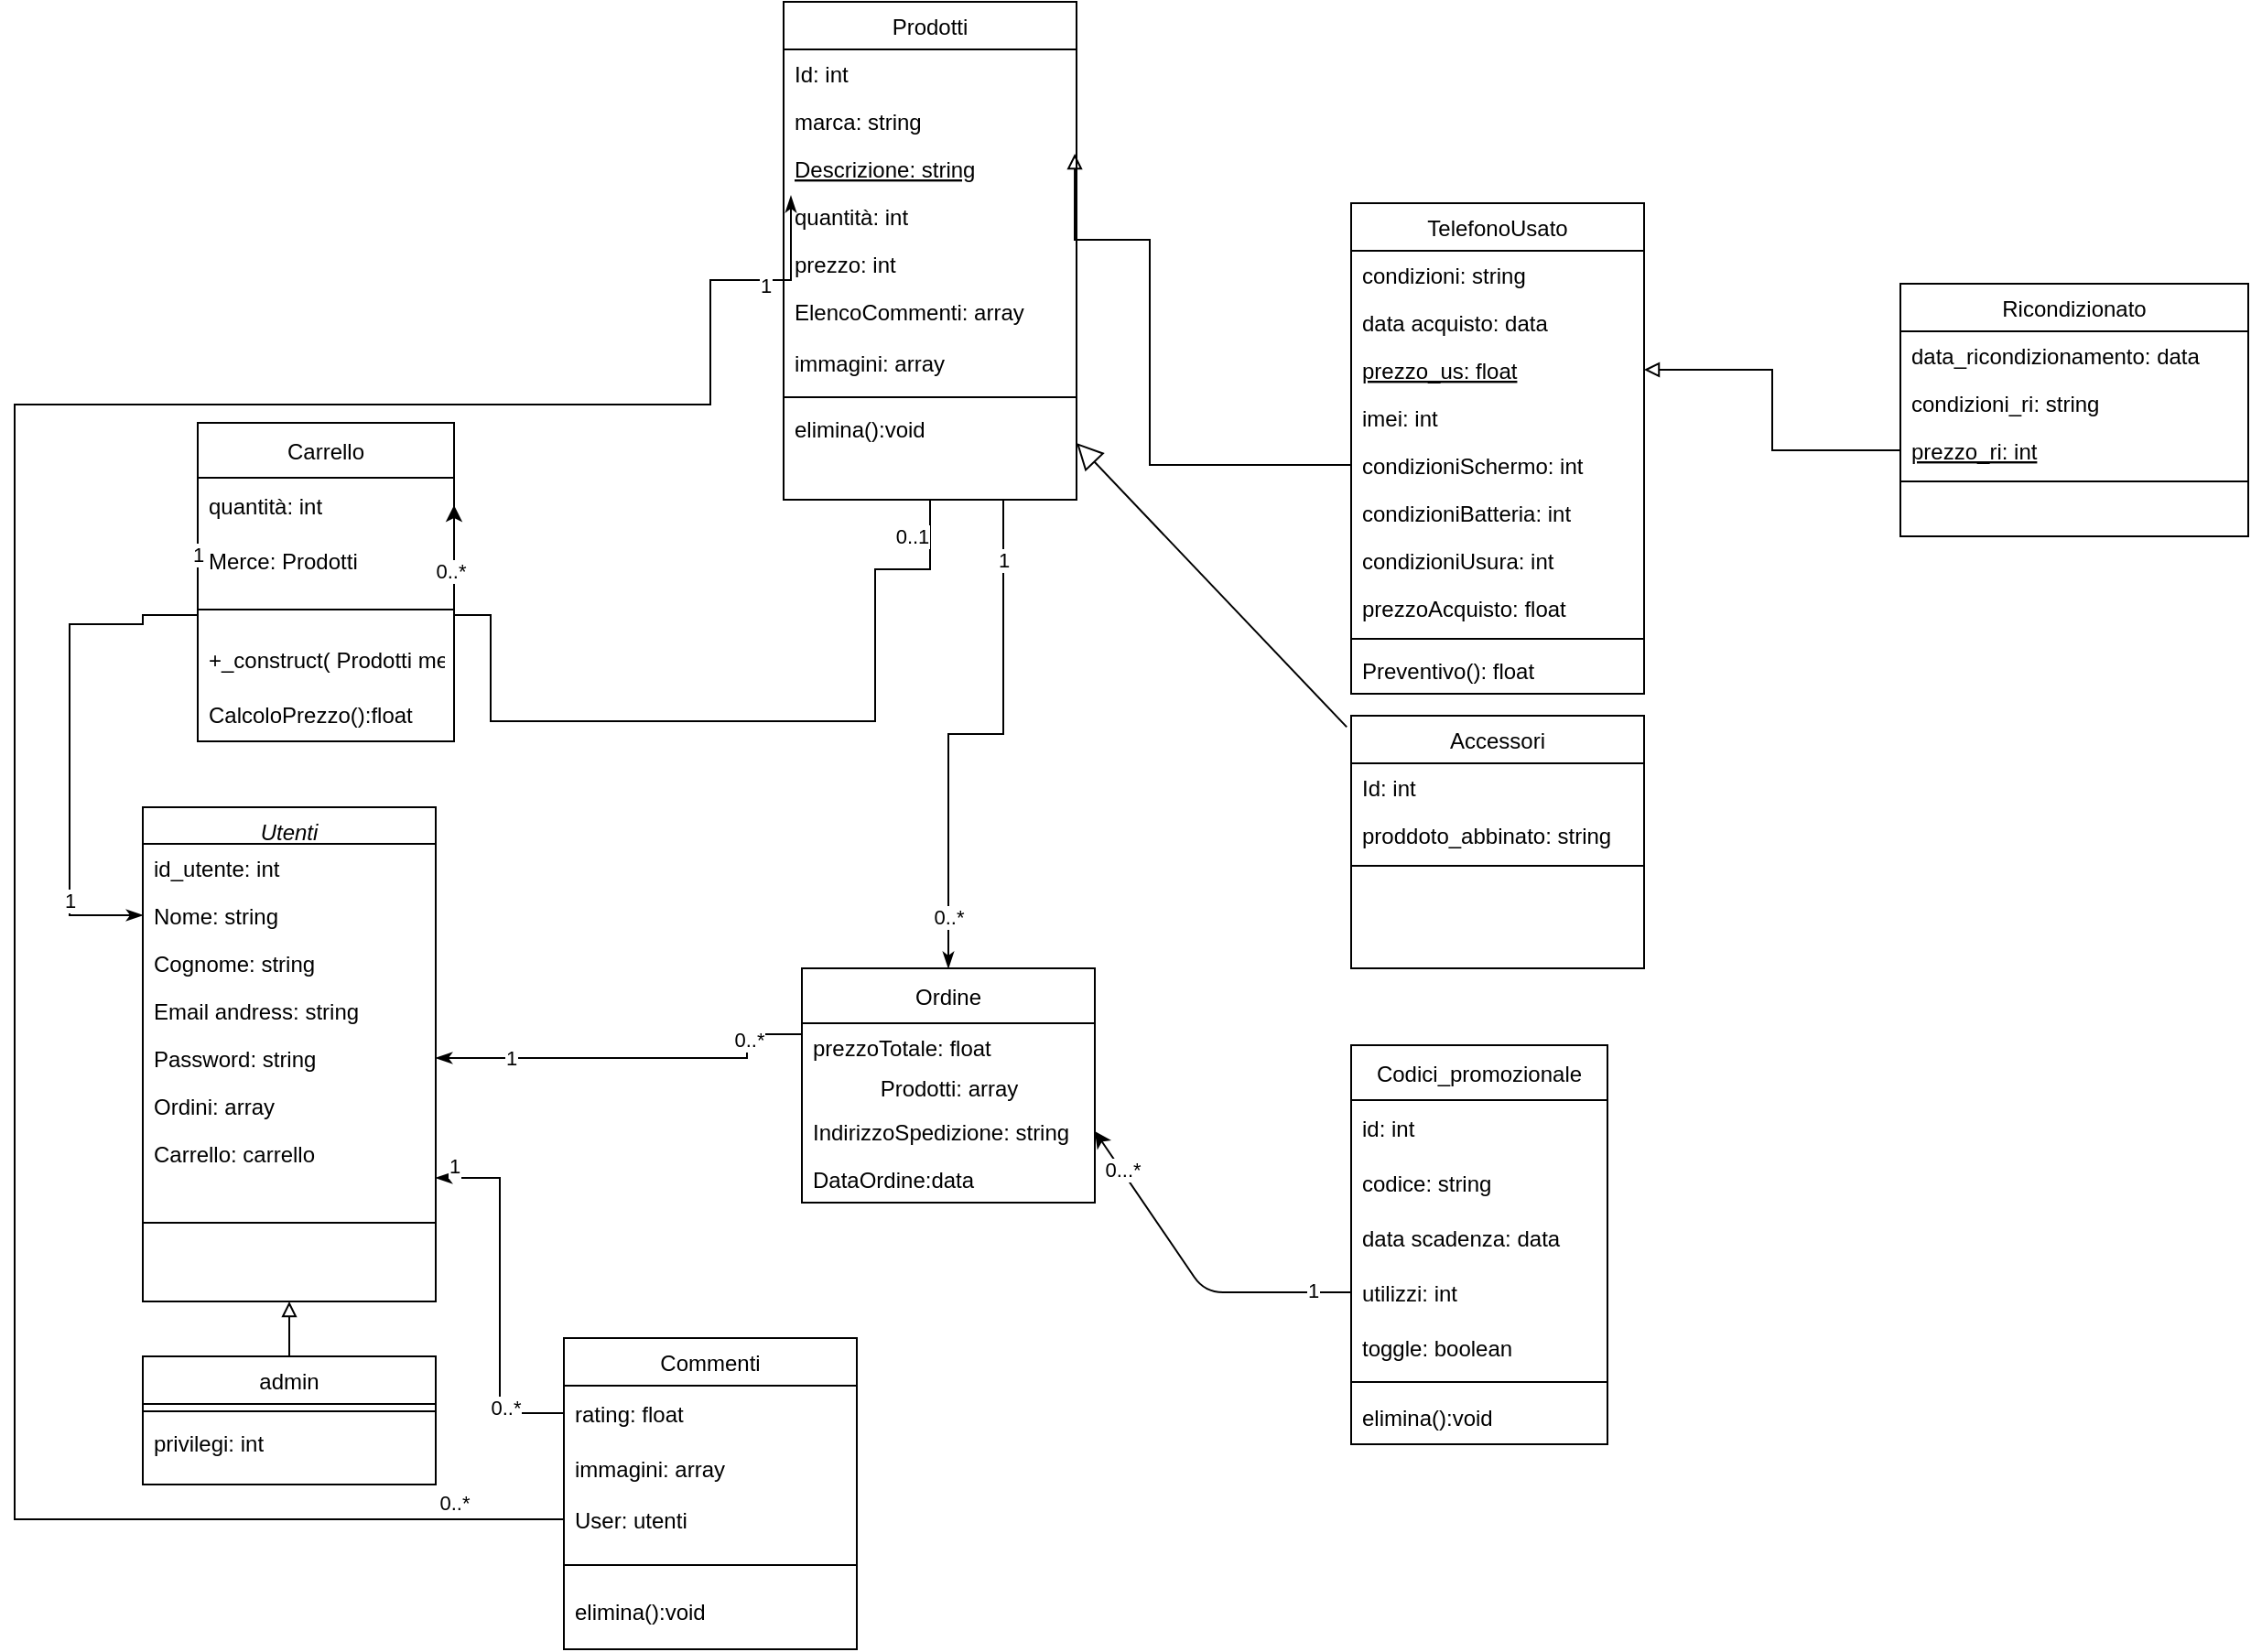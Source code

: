 <mxfile>
    <diagram id="C5RBs43oDa-KdzZeNtuy" name="Page-1">
        <mxGraphModel dx="1945" dy="1951" grid="1" gridSize="10" guides="1" tooltips="1" connect="1" arrows="1" fold="1" page="1" pageScale="1" pageWidth="827" pageHeight="1169" math="0" shadow="0">
            <root>
                <mxCell id="WIyWlLk6GJQsqaUBKTNV-0"/>
                <mxCell id="WIyWlLk6GJQsqaUBKTNV-1" parent="WIyWlLk6GJQsqaUBKTNV-0"/>
                <mxCell id="IXz-BEUPdebys6JWYZdc-4" value="0..*" style="edgeStyle=orthogonalEdgeStyle;rounded=0;orthogonalLoop=1;jettySize=auto;html=1;exitX=0.025;exitY=0.077;exitDx=0;exitDy=0;entryX=0;entryY=0.5;entryDx=0;entryDy=0;endArrow=none;endFill=0;exitPerimeter=0;startArrow=classicThin;startFill=1;" parent="WIyWlLk6GJQsqaUBKTNV-1" source="A47YOINxvxyLY4F3asWl-111" edge="1">
                    <mxGeometry x="0.917" y="9" relative="1" as="geometry">
                        <mxPoint x="-160" y="779" as="targetPoint"/>
                        <Array as="points">
                            <mxPoint x="-36" y="102"/>
                            <mxPoint x="-80" y="102"/>
                            <mxPoint x="-80" y="170"/>
                            <mxPoint x="-460" y="170"/>
                            <mxPoint x="-460" y="779"/>
                        </Array>
                        <mxPoint as="offset"/>
                    </mxGeometry>
                </mxCell>
                <mxCell id="IXz-BEUPdebys6JWYZdc-5" value="1" style="edgeLabel;html=1;align=center;verticalAlign=middle;resizable=0;points=[];" parent="IXz-BEUPdebys6JWYZdc-4" vertex="1" connectable="0">
                    <mxGeometry x="-0.917" y="3" relative="1" as="geometry">
                        <mxPoint as="offset"/>
                    </mxGeometry>
                </mxCell>
                <mxCell id="A47YOINxvxyLY4F3asWl-1" value="Prodotti" style="swimlane;fontStyle=0;align=center;verticalAlign=top;childLayout=stackLayout;horizontal=1;startSize=26;horizontalStack=0;resizeParent=1;resizeLast=0;collapsible=1;marginBottom=0;rounded=0;shadow=0;strokeWidth=1;" parent="WIyWlLk6GJQsqaUBKTNV-1" vertex="1">
                    <mxGeometry x="-40" y="-50" width="160" height="272" as="geometry">
                        <mxRectangle x="130" y="380" width="160" height="26" as="alternateBounds"/>
                    </mxGeometry>
                </mxCell>
                <mxCell id="A47YOINxvxyLY4F3asWl-2" value="Id: int&#10;" style="text;align=left;verticalAlign=top;spacingLeft=4;spacingRight=4;overflow=hidden;rotatable=0;points=[[0,0.5],[1,0.5]];portConstraint=eastwest;" parent="A47YOINxvxyLY4F3asWl-1" vertex="1">
                    <mxGeometry y="26" width="160" height="26" as="geometry"/>
                </mxCell>
                <mxCell id="A47YOINxvxyLY4F3asWl-3" value="marca: string&#10;" style="text;align=left;verticalAlign=top;spacingLeft=4;spacingRight=4;overflow=hidden;rotatable=0;points=[[0,0.5],[1,0.5]];portConstraint=eastwest;rounded=0;shadow=0;html=0;" parent="A47YOINxvxyLY4F3asWl-1" vertex="1">
                    <mxGeometry y="52" width="160" height="26" as="geometry"/>
                </mxCell>
                <mxCell id="A47YOINxvxyLY4F3asWl-5" value="Descrizione: string" style="text;align=left;verticalAlign=top;spacingLeft=4;spacingRight=4;overflow=hidden;rotatable=0;points=[[0,0.5],[1,0.5]];portConstraint=eastwest;fontStyle=4" parent="A47YOINxvxyLY4F3asWl-1" vertex="1">
                    <mxGeometry y="78" width="160" height="26" as="geometry"/>
                </mxCell>
                <mxCell id="A47YOINxvxyLY4F3asWl-111" value="quantità: int" style="text;align=left;verticalAlign=top;spacingLeft=4;spacingRight=4;overflow=hidden;rotatable=0;points=[[0,0.5],[1,0.5]];portConstraint=eastwest;" parent="A47YOINxvxyLY4F3asWl-1" vertex="1">
                    <mxGeometry y="104" width="160" height="26" as="geometry"/>
                </mxCell>
                <mxCell id="A47YOINxvxyLY4F3asWl-6" value="prezzo: int&#10;" style="text;align=left;verticalAlign=top;spacingLeft=4;spacingRight=4;overflow=hidden;rotatable=0;points=[[0,0.5],[1,0.5]];portConstraint=eastwest;" parent="A47YOINxvxyLY4F3asWl-1" vertex="1">
                    <mxGeometry y="130" width="160" height="26" as="geometry"/>
                </mxCell>
                <mxCell id="IXz-BEUPdebys6JWYZdc-3" value="ElencoCommenti: array" style="text;strokeColor=none;fillColor=none;align=left;verticalAlign=middle;spacingLeft=4;spacingRight=4;overflow=hidden;points=[[0,0.5],[1,0.5]];portConstraint=eastwest;rotatable=0;" parent="A47YOINxvxyLY4F3asWl-1" vertex="1">
                    <mxGeometry y="156" width="160" height="26" as="geometry"/>
                </mxCell>
                <mxCell id="y4r64zRViF-xcPbUj4qO-9" value="immagini: array" style="text;strokeColor=none;fillColor=none;align=left;verticalAlign=middle;spacingLeft=4;spacingRight=4;overflow=hidden;points=[[0,0.5],[1,0.5]];portConstraint=eastwest;rotatable=0;" parent="A47YOINxvxyLY4F3asWl-1" vertex="1">
                    <mxGeometry y="182" width="160" height="30" as="geometry"/>
                </mxCell>
                <mxCell id="A47YOINxvxyLY4F3asWl-4" value="" style="line;html=1;strokeWidth=1;align=left;verticalAlign=middle;spacingTop=-1;spacingLeft=3;spacingRight=3;rotatable=0;labelPosition=right;points=[];portConstraint=eastwest;" parent="A47YOINxvxyLY4F3asWl-1" vertex="1">
                    <mxGeometry y="212" width="160" height="8" as="geometry"/>
                </mxCell>
                <mxCell id="y4r64zRViF-xcPbUj4qO-17" value="elimina():void" style="text;strokeColor=none;fillColor=none;align=left;verticalAlign=middle;spacingLeft=4;spacingRight=4;overflow=hidden;points=[[0,0.5],[1,0.5]];portConstraint=eastwest;rotatable=0;" parent="A47YOINxvxyLY4F3asWl-1" vertex="1">
                    <mxGeometry y="220" width="160" height="26" as="geometry"/>
                </mxCell>
                <mxCell id="A47YOINxvxyLY4F3asWl-13" value="Accessori&#10;" style="swimlane;fontStyle=0;align=center;verticalAlign=top;childLayout=stackLayout;horizontal=1;startSize=26;horizontalStack=0;resizeParent=1;resizeLast=0;collapsible=1;marginBottom=0;rounded=0;shadow=0;strokeWidth=1;" parent="WIyWlLk6GJQsqaUBKTNV-1" vertex="1">
                    <mxGeometry x="270" y="340" width="160" height="138" as="geometry">
                        <mxRectangle x="130" y="380" width="160" height="26" as="alternateBounds"/>
                    </mxGeometry>
                </mxCell>
                <mxCell id="A47YOINxvxyLY4F3asWl-14" value="Id: int&#10;" style="text;align=left;verticalAlign=top;spacingLeft=4;spacingRight=4;overflow=hidden;rotatable=0;points=[[0,0.5],[1,0.5]];portConstraint=eastwest;" parent="A47YOINxvxyLY4F3asWl-13" vertex="1">
                    <mxGeometry y="26" width="160" height="26" as="geometry"/>
                </mxCell>
                <mxCell id="A47YOINxvxyLY4F3asWl-15" value="proddoto_abbinato: string" style="text;align=left;verticalAlign=top;spacingLeft=4;spacingRight=4;overflow=hidden;rotatable=0;points=[[0,0.5],[1,0.5]];portConstraint=eastwest;rounded=0;shadow=0;html=0;" parent="A47YOINxvxyLY4F3asWl-13" vertex="1">
                    <mxGeometry y="52" width="160" height="26" as="geometry"/>
                </mxCell>
                <mxCell id="A47YOINxvxyLY4F3asWl-17" value="" style="line;html=1;strokeWidth=1;align=left;verticalAlign=middle;spacingTop=-1;spacingLeft=3;spacingRight=3;rotatable=0;labelPosition=right;points=[];portConstraint=eastwest;" parent="A47YOINxvxyLY4F3asWl-13" vertex="1">
                    <mxGeometry y="78" width="160" height="8" as="geometry"/>
                </mxCell>
                <mxCell id="A47YOINxvxyLY4F3asWl-25" value="TelefonoUsato&#10;" style="swimlane;fontStyle=0;align=center;verticalAlign=top;childLayout=stackLayout;horizontal=1;startSize=26;horizontalStack=0;resizeParent=1;resizeLast=0;collapsible=1;marginBottom=0;rounded=0;shadow=0;strokeWidth=1;" parent="WIyWlLk6GJQsqaUBKTNV-1" vertex="1">
                    <mxGeometry x="270" y="60" width="160" height="268" as="geometry">
                        <mxRectangle x="130" y="380" width="160" height="26" as="alternateBounds"/>
                    </mxGeometry>
                </mxCell>
                <mxCell id="A47YOINxvxyLY4F3asWl-26" value="condizioni: string&#10;" style="text;align=left;verticalAlign=top;spacingLeft=4;spacingRight=4;overflow=hidden;rotatable=0;points=[[0,0.5],[1,0.5]];portConstraint=eastwest;" parent="A47YOINxvxyLY4F3asWl-25" vertex="1">
                    <mxGeometry y="26" width="160" height="26" as="geometry"/>
                </mxCell>
                <mxCell id="A47YOINxvxyLY4F3asWl-27" value="data acquisto: data" style="text;align=left;verticalAlign=top;spacingLeft=4;spacingRight=4;overflow=hidden;rotatable=0;points=[[0,0.5],[1,0.5]];portConstraint=eastwest;rounded=0;shadow=0;html=0;" parent="A47YOINxvxyLY4F3asWl-25" vertex="1">
                    <mxGeometry y="52" width="160" height="26" as="geometry"/>
                </mxCell>
                <mxCell id="A47YOINxvxyLY4F3asWl-113" value="prezzo_us: float" style="text;align=left;verticalAlign=top;spacingLeft=4;spacingRight=4;overflow=hidden;rotatable=0;points=[[0,0.5],[1,0.5]];portConstraint=eastwest;fontStyle=4" parent="A47YOINxvxyLY4F3asWl-25" vertex="1">
                    <mxGeometry y="78" width="160" height="26" as="geometry"/>
                </mxCell>
                <mxCell id="A47YOINxvxyLY4F3asWl-115" value="imei: int" style="text;align=left;verticalAlign=top;spacingLeft=4;spacingRight=4;overflow=hidden;rotatable=0;points=[[0,0.5],[1,0.5]];portConstraint=eastwest;" parent="A47YOINxvxyLY4F3asWl-25" vertex="1">
                    <mxGeometry y="104" width="160" height="26" as="geometry"/>
                </mxCell>
                <mxCell id="IXz-BEUPdebys6JWYZdc-23" value="condizioniSchermo: int" style="text;align=left;verticalAlign=top;spacingLeft=4;spacingRight=4;overflow=hidden;rotatable=0;points=[[0,0.5],[1,0.5]];portConstraint=eastwest;" parent="A47YOINxvxyLY4F3asWl-25" vertex="1">
                    <mxGeometry y="130" width="160" height="26" as="geometry"/>
                </mxCell>
                <mxCell id="y4r64zRViF-xcPbUj4qO-3" value="condizioniBatteria: int" style="text;align=left;verticalAlign=top;spacingLeft=4;spacingRight=4;overflow=hidden;rotatable=0;points=[[0,0.5],[1,0.5]];portConstraint=eastwest;" parent="A47YOINxvxyLY4F3asWl-25" vertex="1">
                    <mxGeometry y="156" width="160" height="26" as="geometry"/>
                </mxCell>
                <mxCell id="y4r64zRViF-xcPbUj4qO-4" value="condizioniUsura: int" style="text;align=left;verticalAlign=top;spacingLeft=4;spacingRight=4;overflow=hidden;rotatable=0;points=[[0,0.5],[1,0.5]];portConstraint=eastwest;" parent="A47YOINxvxyLY4F3asWl-25" vertex="1">
                    <mxGeometry y="182" width="160" height="26" as="geometry"/>
                </mxCell>
                <mxCell id="y4r64zRViF-xcPbUj4qO-5" value="prezzoAcquisto: float" style="text;align=left;verticalAlign=top;spacingLeft=4;spacingRight=4;overflow=hidden;rotatable=0;points=[[0,0.5],[1,0.5]];portConstraint=eastwest;" parent="A47YOINxvxyLY4F3asWl-25" vertex="1">
                    <mxGeometry y="208" width="160" height="26" as="geometry"/>
                </mxCell>
                <mxCell id="A47YOINxvxyLY4F3asWl-29" value="" style="line;html=1;strokeWidth=1;align=left;verticalAlign=middle;spacingTop=-1;spacingLeft=3;spacingRight=3;rotatable=0;labelPosition=right;points=[];portConstraint=eastwest;" parent="A47YOINxvxyLY4F3asWl-25" vertex="1">
                    <mxGeometry y="234" width="160" height="8" as="geometry"/>
                </mxCell>
                <mxCell id="y4r64zRViF-xcPbUj4qO-6" value="Preventivo(): float" style="text;align=left;verticalAlign=top;spacingLeft=4;spacingRight=4;overflow=hidden;rotatable=0;points=[[0,0.5],[1,0.5]];portConstraint=eastwest;" parent="A47YOINxvxyLY4F3asWl-25" vertex="1">
                    <mxGeometry y="242" width="160" height="26" as="geometry"/>
                </mxCell>
                <mxCell id="A47YOINxvxyLY4F3asWl-31" value="Ricondizionato" style="swimlane;fontStyle=0;align=center;verticalAlign=top;childLayout=stackLayout;horizontal=1;startSize=26;horizontalStack=0;resizeParent=1;resizeLast=0;collapsible=1;marginBottom=0;rounded=0;shadow=0;strokeWidth=1;" parent="WIyWlLk6GJQsqaUBKTNV-1" vertex="1">
                    <mxGeometry x="570" y="104" width="190" height="138" as="geometry">
                        <mxRectangle x="130" y="380" width="160" height="26" as="alternateBounds"/>
                    </mxGeometry>
                </mxCell>
                <mxCell id="A47YOINxvxyLY4F3asWl-32" value="data_ricondizionamento: data" style="text;align=left;verticalAlign=top;spacingLeft=4;spacingRight=4;overflow=hidden;rotatable=0;points=[[0,0.5],[1,0.5]];portConstraint=eastwest;" parent="A47YOINxvxyLY4F3asWl-31" vertex="1">
                    <mxGeometry y="26" width="190" height="26" as="geometry"/>
                </mxCell>
                <mxCell id="A47YOINxvxyLY4F3asWl-33" value="condizioni_ri: string" style="text;align=left;verticalAlign=top;spacingLeft=4;spacingRight=4;overflow=hidden;rotatable=0;points=[[0,0.5],[1,0.5]];portConstraint=eastwest;rounded=0;shadow=0;html=0;" parent="A47YOINxvxyLY4F3asWl-31" vertex="1">
                    <mxGeometry y="52" width="190" height="26" as="geometry"/>
                </mxCell>
                <mxCell id="A47YOINxvxyLY4F3asWl-34" value="prezzo_ri: int" style="text;align=left;verticalAlign=top;spacingLeft=4;spacingRight=4;overflow=hidden;rotatable=0;points=[[0,0.5],[1,0.5]];portConstraint=eastwest;fontStyle=4" parent="A47YOINxvxyLY4F3asWl-31" vertex="1">
                    <mxGeometry y="78" width="190" height="26" as="geometry"/>
                </mxCell>
                <mxCell id="A47YOINxvxyLY4F3asWl-35" value="" style="line;html=1;strokeWidth=1;align=left;verticalAlign=middle;spacingTop=-1;spacingLeft=3;spacingRight=3;rotatable=0;labelPosition=right;points=[];portConstraint=eastwest;" parent="A47YOINxvxyLY4F3asWl-31" vertex="1">
                    <mxGeometry y="104" width="190" height="8" as="geometry"/>
                </mxCell>
                <mxCell id="A47YOINxvxyLY4F3asWl-59" value="" style="endArrow=block;endFill=0;endSize=12;html=1;rounded=0;elbow=vertical;entryX=1;entryY=0.5;entryDx=0;entryDy=0;exitX=-0.015;exitY=0.045;exitDx=0;exitDy=0;exitPerimeter=0;" parent="WIyWlLk6GJQsqaUBKTNV-1" source="A47YOINxvxyLY4F3asWl-13" edge="1">
                    <mxGeometry width="160" relative="1" as="geometry">
                        <mxPoint x="294" y="78" as="sourcePoint"/>
                        <mxPoint x="120" y="191" as="targetPoint"/>
                    </mxGeometry>
                </mxCell>
                <mxCell id="A47YOINxvxyLY4F3asWl-71" value="Commenti" style="swimlane;fontStyle=0;align=center;verticalAlign=top;childLayout=stackLayout;horizontal=1;startSize=26;horizontalStack=0;resizeParent=1;resizeLast=0;collapsible=1;marginBottom=0;rounded=0;shadow=0;strokeWidth=1;" parent="WIyWlLk6GJQsqaUBKTNV-1" vertex="1">
                    <mxGeometry x="-160" y="680" width="160" height="170" as="geometry">
                        <mxRectangle x="130" y="380" width="160" height="26" as="alternateBounds"/>
                    </mxGeometry>
                </mxCell>
                <mxCell id="A47YOINxvxyLY4F3asWl-72" value="rating: float" style="text;strokeColor=none;fillColor=none;align=left;verticalAlign=middle;spacingLeft=4;spacingRight=4;overflow=hidden;points=[[0,0.5],[1,0.5]];portConstraint=eastwest;rotatable=0;" parent="A47YOINxvxyLY4F3asWl-71" vertex="1">
                    <mxGeometry y="26" width="160" height="30" as="geometry"/>
                </mxCell>
                <mxCell id="A47YOINxvxyLY4F3asWl-73" value="immagini: array" style="text;strokeColor=none;fillColor=none;align=left;verticalAlign=middle;spacingLeft=4;spacingRight=4;overflow=hidden;points=[[0,0.5],[1,0.5]];portConstraint=eastwest;rotatable=0;" parent="A47YOINxvxyLY4F3asWl-71" vertex="1">
                    <mxGeometry y="56" width="160" height="30" as="geometry"/>
                </mxCell>
                <mxCell id="IXz-BEUPdebys6JWYZdc-2" value="User: utenti" style="text;strokeColor=none;fillColor=none;align=left;verticalAlign=middle;spacingLeft=4;spacingRight=4;overflow=hidden;points=[[0,0.5],[1,0.5]];portConstraint=eastwest;rotatable=0;" parent="A47YOINxvxyLY4F3asWl-71" vertex="1">
                    <mxGeometry y="86" width="160" height="26" as="geometry"/>
                </mxCell>
                <mxCell id="A47YOINxvxyLY4F3asWl-76" value="" style="line;html=1;strokeWidth=1;align=left;verticalAlign=middle;spacingTop=-1;spacingLeft=3;spacingRight=3;rotatable=0;labelPosition=right;points=[];portConstraint=eastwest;" parent="A47YOINxvxyLY4F3asWl-71" vertex="1">
                    <mxGeometry y="112" width="160" height="24" as="geometry"/>
                </mxCell>
                <mxCell id="y4r64zRViF-xcPbUj4qO-11" value="elimina():void" style="text;strokeColor=none;fillColor=none;align=left;verticalAlign=middle;spacingLeft=4;spacingRight=4;overflow=hidden;points=[[0,0.5],[1,0.5]];portConstraint=eastwest;rotatable=0;" parent="A47YOINxvxyLY4F3asWl-71" vertex="1">
                    <mxGeometry y="136" width="160" height="26" as="geometry"/>
                </mxCell>
                <mxCell id="A47YOINxvxyLY4F3asWl-77" value="Carrello" style="swimlane;fontStyle=0;childLayout=stackLayout;horizontal=1;startSize=30;horizontalStack=0;resizeParent=1;resizeParentMax=0;resizeLast=0;collapsible=1;marginBottom=0;" parent="WIyWlLk6GJQsqaUBKTNV-1" vertex="1">
                    <mxGeometry x="-360" y="180" width="140" height="174" as="geometry">
                        <mxRectangle x="280" y="710" width="70" height="30" as="alternateBounds"/>
                    </mxGeometry>
                </mxCell>
                <mxCell id="A47YOINxvxyLY4F3asWl-80" value="quantità: int" style="text;strokeColor=none;fillColor=none;align=left;verticalAlign=middle;spacingLeft=4;spacingRight=4;overflow=hidden;points=[[0,0.5],[1,0.5]];portConstraint=eastwest;rotatable=0;" parent="A47YOINxvxyLY4F3asWl-77" vertex="1">
                    <mxGeometry y="30" width="140" height="30" as="geometry"/>
                </mxCell>
                <mxCell id="IXz-BEUPdebys6JWYZdc-26" value="Merce: Prodotti" style="text;strokeColor=none;fillColor=none;align=left;verticalAlign=middle;spacingLeft=4;spacingRight=4;overflow=hidden;points=[[0,0.5],[1,0.5]];portConstraint=eastwest;rotatable=0;" parent="A47YOINxvxyLY4F3asWl-77" vertex="1">
                    <mxGeometry y="60" width="140" height="30" as="geometry"/>
                </mxCell>
                <mxCell id="5" value="" style="line;html=1;strokeWidth=1;align=left;verticalAlign=middle;spacingTop=-1;spacingLeft=3;spacingRight=3;rotatable=0;labelPosition=right;points=[];portConstraint=eastwest;" vertex="1" parent="A47YOINxvxyLY4F3asWl-77">
                    <mxGeometry y="90" width="140" height="24" as="geometry"/>
                </mxCell>
                <mxCell id="y4r64zRViF-xcPbUj4qO-16" value="+_construct( Prodotti merce)" style="text;strokeColor=none;fillColor=none;align=left;verticalAlign=middle;spacingLeft=4;spacingRight=4;overflow=hidden;points=[[0,0.5],[1,0.5]];portConstraint=eastwest;rotatable=0;" parent="A47YOINxvxyLY4F3asWl-77" vertex="1">
                    <mxGeometry y="114" width="140" height="30" as="geometry"/>
                </mxCell>
                <mxCell id="6" value="CalcoloPrezzo():float" style="text;strokeColor=none;fillColor=none;align=left;verticalAlign=middle;spacingLeft=4;spacingRight=4;overflow=hidden;points=[[0,0.5],[1,0.5]];portConstraint=eastwest;rotatable=0;" vertex="1" parent="A47YOINxvxyLY4F3asWl-77">
                    <mxGeometry y="144" width="140" height="30" as="geometry"/>
                </mxCell>
                <mxCell id="A47YOINxvxyLY4F3asWl-81" value="Utenti" style="swimlane;fontStyle=2;align=center;verticalAlign=top;childLayout=stackLayout;horizontal=1;startSize=20;horizontalStack=0;resizeParent=1;resizeLast=0;collapsible=1;marginBottom=0;rounded=0;shadow=0;strokeWidth=1;" parent="WIyWlLk6GJQsqaUBKTNV-1" vertex="1">
                    <mxGeometry x="-390" y="390" width="160" height="270" as="geometry">
                        <mxRectangle x="230" y="140" width="160" height="26" as="alternateBounds"/>
                    </mxGeometry>
                </mxCell>
                <mxCell id="A47YOINxvxyLY4F3asWl-82" value="id_utente: int" style="text;align=left;verticalAlign=top;spacingLeft=4;spacingRight=4;overflow=hidden;rotatable=0;points=[[0,0.5],[1,0.5]];portConstraint=eastwest;" parent="A47YOINxvxyLY4F3asWl-81" vertex="1">
                    <mxGeometry y="20" width="160" height="26" as="geometry"/>
                </mxCell>
                <mxCell id="A47YOINxvxyLY4F3asWl-83" value="Nome: string" style="text;align=left;verticalAlign=top;spacingLeft=4;spacingRight=4;overflow=hidden;rotatable=0;points=[[0,0.5],[1,0.5]];portConstraint=eastwest;rounded=0;shadow=0;html=0;" parent="A47YOINxvxyLY4F3asWl-81" vertex="1">
                    <mxGeometry y="46" width="160" height="26" as="geometry"/>
                </mxCell>
                <mxCell id="A47YOINxvxyLY4F3asWl-84" value="Cognome: string" style="text;align=left;verticalAlign=top;spacingLeft=4;spacingRight=4;overflow=hidden;rotatable=0;points=[[0,0.5],[1,0.5]];portConstraint=eastwest;" parent="A47YOINxvxyLY4F3asWl-81" vertex="1">
                    <mxGeometry y="72" width="160" height="26" as="geometry"/>
                </mxCell>
                <mxCell id="A47YOINxvxyLY4F3asWl-85" value="Email andress: string" style="text;align=left;verticalAlign=top;spacingLeft=4;spacingRight=4;overflow=hidden;rotatable=0;points=[[0,0.5],[1,0.5]];portConstraint=eastwest;" parent="A47YOINxvxyLY4F3asWl-81" vertex="1">
                    <mxGeometry y="98" width="160" height="26" as="geometry"/>
                </mxCell>
                <mxCell id="A47YOINxvxyLY4F3asWl-86" value="Password: string" style="text;align=left;verticalAlign=top;spacingLeft=4;spacingRight=4;overflow=hidden;rotatable=0;points=[[0,0.5],[1,0.5]];portConstraint=eastwest;" parent="A47YOINxvxyLY4F3asWl-81" vertex="1">
                    <mxGeometry y="124" width="160" height="26" as="geometry"/>
                </mxCell>
                <mxCell id="y4r64zRViF-xcPbUj4qO-0" value="Ordini: array" style="text;align=left;verticalAlign=top;spacingLeft=4;spacingRight=4;overflow=hidden;rotatable=0;points=[[0,0.5],[1,0.5]];portConstraint=eastwest;" parent="A47YOINxvxyLY4F3asWl-81" vertex="1">
                    <mxGeometry y="150" width="160" height="26" as="geometry"/>
                </mxCell>
                <mxCell id="y4r64zRViF-xcPbUj4qO-7" value="Carrello: carrello" style="text;align=left;verticalAlign=top;spacingLeft=4;spacingRight=4;overflow=hidden;rotatable=0;points=[[0,0.5],[1,0.5]];portConstraint=eastwest;" parent="A47YOINxvxyLY4F3asWl-81" vertex="1">
                    <mxGeometry y="176" width="160" height="26" as="geometry"/>
                </mxCell>
                <mxCell id="A47YOINxvxyLY4F3asWl-87" value="" style="line;html=1;strokeWidth=1;align=left;verticalAlign=middle;spacingTop=-1;spacingLeft=3;spacingRight=3;rotatable=0;labelPosition=right;points=[];portConstraint=eastwest;" parent="A47YOINxvxyLY4F3asWl-81" vertex="1">
                    <mxGeometry y="202" width="160" height="50" as="geometry"/>
                </mxCell>
                <mxCell id="IXz-BEUPdebys6JWYZdc-10" style="edgeStyle=orthogonalEdgeStyle;rounded=0;orthogonalLoop=1;jettySize=auto;html=1;entryX=0.5;entryY=1;entryDx=0;entryDy=0;endArrow=block;endFill=0;" parent="WIyWlLk6GJQsqaUBKTNV-1" source="A47YOINxvxyLY4F3asWl-88" target="A47YOINxvxyLY4F3asWl-81" edge="1">
                    <mxGeometry relative="1" as="geometry"/>
                </mxCell>
                <mxCell id="A47YOINxvxyLY4F3asWl-88" value="admin&#10;" style="swimlane;fontStyle=0;align=center;verticalAlign=top;childLayout=stackLayout;horizontal=1;startSize=26;horizontalStack=0;resizeParent=1;resizeLast=0;collapsible=1;marginBottom=0;rounded=0;shadow=0;strokeWidth=1;" parent="WIyWlLk6GJQsqaUBKTNV-1" vertex="1">
                    <mxGeometry x="-390" y="690" width="160" height="70" as="geometry">
                        <mxRectangle x="340" y="380" width="170" height="26" as="alternateBounds"/>
                    </mxGeometry>
                </mxCell>
                <mxCell id="A47YOINxvxyLY4F3asWl-90" value="" style="line;html=1;strokeWidth=1;align=left;verticalAlign=middle;spacingTop=-1;spacingLeft=3;spacingRight=3;rotatable=0;labelPosition=right;points=[];portConstraint=eastwest;" parent="A47YOINxvxyLY4F3asWl-88" vertex="1">
                    <mxGeometry y="26" width="160" height="8" as="geometry"/>
                </mxCell>
                <mxCell id="A47YOINxvxyLY4F3asWl-89" value="privilegi: int&#10;" style="text;align=left;verticalAlign=top;spacingLeft=4;spacingRight=4;overflow=hidden;rotatable=0;points=[[0,0.5],[1,0.5]];portConstraint=eastwest;" parent="A47YOINxvxyLY4F3asWl-88" vertex="1">
                    <mxGeometry y="34" width="160" height="26" as="geometry"/>
                </mxCell>
                <mxCell id="IXz-BEUPdebys6JWYZdc-14" style="edgeStyle=orthogonalEdgeStyle;rounded=0;orthogonalLoop=1;jettySize=auto;html=1;entryX=0.75;entryY=1;entryDx=0;entryDy=0;endArrow=none;endFill=0;startArrow=classicThin;startFill=1;" parent="WIyWlLk6GJQsqaUBKTNV-1" source="A47YOINxvxyLY4F3asWl-92" target="A47YOINxvxyLY4F3asWl-1" edge="1">
                    <mxGeometry relative="1" as="geometry"/>
                </mxCell>
                <mxCell id="IXz-BEUPdebys6JWYZdc-30" value="0..*" style="edgeLabel;html=1;align=center;verticalAlign=middle;resizable=0;points=[];" parent="IXz-BEUPdebys6JWYZdc-14" vertex="1" connectable="0">
                    <mxGeometry x="-0.805" relative="1" as="geometry">
                        <mxPoint as="offset"/>
                    </mxGeometry>
                </mxCell>
                <mxCell id="IXz-BEUPdebys6JWYZdc-31" value="1" style="edgeLabel;html=1;align=center;verticalAlign=middle;resizable=0;points=[];" parent="IXz-BEUPdebys6JWYZdc-14" vertex="1" connectable="0">
                    <mxGeometry x="0.774" relative="1" as="geometry">
                        <mxPoint as="offset"/>
                    </mxGeometry>
                </mxCell>
                <mxCell id="A47YOINxvxyLY4F3asWl-92" value="Ordine" style="swimlane;fontStyle=0;childLayout=stackLayout;horizontal=1;startSize=30;horizontalStack=0;resizeParent=1;resizeParentMax=0;resizeLast=0;collapsible=1;marginBottom=0;" parent="WIyWlLk6GJQsqaUBKTNV-1" vertex="1">
                    <mxGeometry x="-30" y="478" width="160" height="128" as="geometry"/>
                </mxCell>
                <mxCell id="y4r64zRViF-xcPbUj4qO-8" value="prezzoTotale: float" style="text;align=left;verticalAlign=top;spacingLeft=4;spacingRight=4;overflow=hidden;rotatable=0;points=[[0,0.5],[1,0.5]];portConstraint=eastwest;" parent="A47YOINxvxyLY4F3asWl-92" vertex="1">
                    <mxGeometry y="30" width="160" height="26" as="geometry"/>
                </mxCell>
                <mxCell id="y4r64zRViF-xcPbUj4qO-1" value="Prodotti: array" style="text;html=1;align=center;verticalAlign=middle;resizable=0;points=[];autosize=1;strokeColor=none;fillColor=none;" parent="A47YOINxvxyLY4F3asWl-92" vertex="1">
                    <mxGeometry y="56" width="160" height="20" as="geometry"/>
                </mxCell>
                <mxCell id="y4r64zRViF-xcPbUj4qO-14" value="IndirizzoSpedizione: string" style="text;align=left;verticalAlign=top;spacingLeft=4;spacingRight=4;overflow=hidden;rotatable=0;points=[[0,0.5],[1,0.5]];portConstraint=eastwest;" parent="A47YOINxvxyLY4F3asWl-92" vertex="1">
                    <mxGeometry y="76" width="160" height="26" as="geometry"/>
                </mxCell>
                <mxCell id="y4r64zRViF-xcPbUj4qO-15" value="DataOrdine:data" style="text;align=left;verticalAlign=top;spacingLeft=4;spacingRight=4;overflow=hidden;rotatable=0;points=[[0,0.5],[1,0.5]];portConstraint=eastwest;" parent="A47YOINxvxyLY4F3asWl-92" vertex="1">
                    <mxGeometry y="102" width="160" height="26" as="geometry"/>
                </mxCell>
                <mxCell id="A47YOINxvxyLY4F3asWl-104" value="Codici_promozionale" style="swimlane;fontStyle=0;childLayout=stackLayout;horizontal=1;startSize=30;horizontalStack=0;resizeParent=1;resizeParentMax=0;resizeLast=0;collapsible=1;marginBottom=0;" parent="WIyWlLk6GJQsqaUBKTNV-1" vertex="1">
                    <mxGeometry x="270" y="520" width="140" height="218" as="geometry"/>
                </mxCell>
                <mxCell id="A47YOINxvxyLY4F3asWl-105" value="id: int" style="text;strokeColor=none;fillColor=none;align=left;verticalAlign=middle;spacingLeft=4;spacingRight=4;overflow=hidden;points=[[0,0.5],[1,0.5]];portConstraint=eastwest;rotatable=0;" parent="A47YOINxvxyLY4F3asWl-104" vertex="1">
                    <mxGeometry y="30" width="140" height="30" as="geometry"/>
                </mxCell>
                <mxCell id="A47YOINxvxyLY4F3asWl-106" value="codice: string" style="text;strokeColor=none;fillColor=none;align=left;verticalAlign=middle;spacingLeft=4;spacingRight=4;overflow=hidden;points=[[0,0.5],[1,0.5]];portConstraint=eastwest;rotatable=0;" parent="A47YOINxvxyLY4F3asWl-104" vertex="1">
                    <mxGeometry y="60" width="140" height="30" as="geometry"/>
                </mxCell>
                <mxCell id="A47YOINxvxyLY4F3asWl-107" value="data scadenza: data" style="text;strokeColor=none;fillColor=none;align=left;verticalAlign=middle;spacingLeft=4;spacingRight=4;overflow=hidden;points=[[0,0.5],[1,0.5]];portConstraint=eastwest;rotatable=0;" parent="A47YOINxvxyLY4F3asWl-104" vertex="1">
                    <mxGeometry y="90" width="140" height="30" as="geometry"/>
                </mxCell>
                <mxCell id="A47YOINxvxyLY4F3asWl-109" value="utilizzi: int" style="text;strokeColor=none;fillColor=none;align=left;verticalAlign=middle;spacingLeft=4;spacingRight=4;overflow=hidden;points=[[0,0.5],[1,0.5]];portConstraint=eastwest;rotatable=0;" parent="A47YOINxvxyLY4F3asWl-104" vertex="1">
                    <mxGeometry y="120" width="140" height="30" as="geometry"/>
                </mxCell>
                <mxCell id="A47YOINxvxyLY4F3asWl-108" value="toggle: boolean" style="text;strokeColor=none;fillColor=none;align=left;verticalAlign=middle;spacingLeft=4;spacingRight=4;overflow=hidden;points=[[0,0.5],[1,0.5]];portConstraint=eastwest;rotatable=0;" parent="A47YOINxvxyLY4F3asWl-104" vertex="1">
                    <mxGeometry y="150" width="140" height="30" as="geometry"/>
                </mxCell>
                <mxCell id="0" value="" style="line;html=1;strokeWidth=1;align=left;verticalAlign=middle;spacingTop=-1;spacingLeft=3;spacingRight=3;rotatable=0;labelPosition=right;points=[];portConstraint=eastwest;" parent="A47YOINxvxyLY4F3asWl-104" vertex="1">
                    <mxGeometry y="180" width="140" height="8" as="geometry"/>
                </mxCell>
                <mxCell id="y4r64zRViF-xcPbUj4qO-12" value="elimina():void" style="text;strokeColor=none;fillColor=none;align=left;verticalAlign=middle;spacingLeft=4;spacingRight=4;overflow=hidden;points=[[0,0.5],[1,0.5]];portConstraint=eastwest;rotatable=0;" parent="A47YOINxvxyLY4F3asWl-104" vertex="1">
                    <mxGeometry y="188" width="140" height="30" as="geometry"/>
                </mxCell>
                <mxCell id="IXz-BEUPdebys6JWYZdc-9" value="0..1" style="edgeStyle=orthogonalEdgeStyle;rounded=0;orthogonalLoop=1;jettySize=auto;html=1;exitX=1;exitY=0.5;exitDx=0;exitDy=0;entryX=0.5;entryY=1;entryDx=0;entryDy=0;endArrow=none;endFill=0;startArrow=classic;startFill=1;" parent="WIyWlLk6GJQsqaUBKTNV-1" source="A47YOINxvxyLY4F3asWl-80" target="A47YOINxvxyLY4F3asWl-1" edge="1">
                    <mxGeometry x="0.921" y="10" relative="1" as="geometry">
                        <Array as="points">
                            <mxPoint x="-200" y="285"/>
                            <mxPoint x="-200" y="343"/>
                            <mxPoint x="10" y="343"/>
                            <mxPoint x="10" y="260"/>
                            <mxPoint x="40" y="260"/>
                        </Array>
                        <mxPoint as="offset"/>
                    </mxGeometry>
                </mxCell>
                <mxCell id="IXz-BEUPdebys6JWYZdc-20" value="0..*" style="edgeLabel;html=1;align=center;verticalAlign=middle;resizable=0;points=[];" parent="IXz-BEUPdebys6JWYZdc-9" vertex="1" connectable="0">
                    <mxGeometry x="-0.858" y="-2" relative="1" as="geometry">
                        <mxPoint as="offset"/>
                    </mxGeometry>
                </mxCell>
                <mxCell id="IXz-BEUPdebys6JWYZdc-11" style="edgeStyle=orthogonalEdgeStyle;rounded=0;orthogonalLoop=1;jettySize=auto;html=1;exitX=0;exitY=0.5;exitDx=0;exitDy=0;entryX=0;entryY=0.5;entryDx=0;entryDy=0;endArrow=classicThin;endFill=1;startArrow=none;startFill=0;" parent="WIyWlLk6GJQsqaUBKTNV-1" source="A47YOINxvxyLY4F3asWl-80" target="A47YOINxvxyLY4F3asWl-83" edge="1">
                    <mxGeometry relative="1" as="geometry">
                        <Array as="points">
                            <mxPoint x="-390" y="285"/>
                            <mxPoint x="-390" y="290"/>
                            <mxPoint x="-430" y="290"/>
                            <mxPoint x="-430" y="449"/>
                        </Array>
                    </mxGeometry>
                </mxCell>
                <mxCell id="IXz-BEUPdebys6JWYZdc-12" value="1" style="edgeLabel;html=1;align=center;verticalAlign=middle;resizable=0;points=[];" parent="IXz-BEUPdebys6JWYZdc-11" vertex="1" connectable="0">
                    <mxGeometry x="-0.839" relative="1" as="geometry">
                        <mxPoint as="offset"/>
                    </mxGeometry>
                </mxCell>
                <mxCell id="IXz-BEUPdebys6JWYZdc-13" value="1" style="edgeLabel;html=1;align=center;verticalAlign=middle;resizable=0;points=[];" parent="IXz-BEUPdebys6JWYZdc-11" vertex="1" connectable="0">
                    <mxGeometry x="0.71" relative="1" as="geometry">
                        <mxPoint as="offset"/>
                    </mxGeometry>
                </mxCell>
                <mxCell id="IXz-BEUPdebys6JWYZdc-16" style="edgeStyle=orthogonalEdgeStyle;rounded=0;orthogonalLoop=1;jettySize=auto;html=1;exitX=0;exitY=0.5;exitDx=0;exitDy=0;entryX=1;entryY=0.5;entryDx=0;entryDy=0;endArrow=classicThin;endFill=1;startArrow=none;startFill=0;" parent="WIyWlLk6GJQsqaUBKTNV-1" target="A47YOINxvxyLY4F3asWl-86" edge="1">
                    <mxGeometry relative="1" as="geometry">
                        <mxPoint x="-30" y="514" as="sourcePoint"/>
                        <Array as="points">
                            <mxPoint x="-60" y="514"/>
                            <mxPoint x="-60" y="527"/>
                        </Array>
                    </mxGeometry>
                </mxCell>
                <mxCell id="IXz-BEUPdebys6JWYZdc-17" value="1" style="edgeLabel;html=1;align=center;verticalAlign=middle;resizable=0;points=[];" parent="IXz-BEUPdebys6JWYZdc-16" vertex="1" connectable="0">
                    <mxGeometry x="0.615" relative="1" as="geometry">
                        <mxPoint as="offset"/>
                    </mxGeometry>
                </mxCell>
                <mxCell id="IXz-BEUPdebys6JWYZdc-18" value="0..*" style="edgeLabel;html=1;align=center;verticalAlign=middle;resizable=0;points=[];" parent="IXz-BEUPdebys6JWYZdc-16" vertex="1" connectable="0">
                    <mxGeometry x="-0.69" y="1" relative="1" as="geometry">
                        <mxPoint as="offset"/>
                    </mxGeometry>
                </mxCell>
                <mxCell id="IXz-BEUPdebys6JWYZdc-22" style="edgeStyle=orthogonalEdgeStyle;rounded=0;orthogonalLoop=1;jettySize=auto;html=1;exitX=0;exitY=0.5;exitDx=0;exitDy=0;entryX=0.994;entryY=0.192;entryDx=0;entryDy=0;entryPerimeter=0;startArrow=none;startFill=0;endArrow=block;endFill=0;" parent="WIyWlLk6GJQsqaUBKTNV-1" source="A47YOINxvxyLY4F3asWl-27" target="A47YOINxvxyLY4F3asWl-5" edge="1">
                    <mxGeometry relative="1" as="geometry">
                        <Array as="points">
                            <mxPoint x="270" y="203"/>
                            <mxPoint x="160" y="203"/>
                            <mxPoint x="160" y="80"/>
                        </Array>
                    </mxGeometry>
                </mxCell>
                <mxCell id="IXz-BEUPdebys6JWYZdc-24" style="edgeStyle=orthogonalEdgeStyle;rounded=0;orthogonalLoop=1;jettySize=auto;html=1;exitX=0;exitY=0.5;exitDx=0;exitDy=0;entryX=1;entryY=0.5;entryDx=0;entryDy=0;startArrow=none;startFill=0;endArrow=block;endFill=0;" parent="WIyWlLk6GJQsqaUBKTNV-1" source="A47YOINxvxyLY4F3asWl-34" target="A47YOINxvxyLY4F3asWl-113" edge="1">
                    <mxGeometry relative="1" as="geometry"/>
                </mxCell>
                <mxCell id="y4r64zRViF-xcPbUj4qO-10" style="edgeStyle=orthogonalEdgeStyle;rounded=0;orthogonalLoop=1;jettySize=auto;html=1;exitX=0;exitY=0.5;exitDx=0;exitDy=0;entryX=1;entryY=0.75;entryDx=0;entryDy=0;startArrow=none;startFill=0;endArrow=classicThin;endFill=1;" parent="WIyWlLk6GJQsqaUBKTNV-1" source="A47YOINxvxyLY4F3asWl-72" target="A47YOINxvxyLY4F3asWl-81" edge="1">
                    <mxGeometry relative="1" as="geometry"/>
                </mxCell>
                <mxCell id="y4r64zRViF-xcPbUj4qO-18" value="0..*" style="edgeLabel;html=1;align=center;verticalAlign=middle;resizable=0;points=[];" parent="y4r64zRViF-xcPbUj4qO-10" vertex="1" connectable="0">
                    <mxGeometry x="-0.617" y="-3" relative="1" as="geometry">
                        <mxPoint as="offset"/>
                    </mxGeometry>
                </mxCell>
                <mxCell id="y4r64zRViF-xcPbUj4qO-19" value="1" style="edgeLabel;html=1;align=center;verticalAlign=middle;resizable=0;points=[];" parent="y4r64zRViF-xcPbUj4qO-10" vertex="1" connectable="0">
                    <mxGeometry x="0.667" y="1" relative="1" as="geometry">
                        <mxPoint x="-23" y="-8" as="offset"/>
                    </mxGeometry>
                </mxCell>
                <mxCell id="1" style="edgeStyle=none;html=1;exitX=0;exitY=0.5;exitDx=0;exitDy=0;entryX=1;entryY=0.5;entryDx=0;entryDy=0;" edge="1" parent="WIyWlLk6GJQsqaUBKTNV-1" source="A47YOINxvxyLY4F3asWl-109" target="y4r64zRViF-xcPbUj4qO-14">
                    <mxGeometry relative="1" as="geometry">
                        <Array as="points">
                            <mxPoint x="190" y="655"/>
                        </Array>
                    </mxGeometry>
                </mxCell>
                <mxCell id="3" value="1" style="edgeLabel;html=1;align=center;verticalAlign=middle;resizable=0;points=[];" vertex="1" connectable="0" parent="1">
                    <mxGeometry x="-0.775" y="-1" relative="1" as="geometry">
                        <mxPoint as="offset"/>
                    </mxGeometry>
                </mxCell>
                <mxCell id="4" value="0...*" style="edgeLabel;html=1;align=center;verticalAlign=middle;resizable=0;points=[];" vertex="1" connectable="0" parent="1">
                    <mxGeometry x="0.729" relative="1" as="geometry">
                        <mxPoint as="offset"/>
                    </mxGeometry>
                </mxCell>
            </root>
        </mxGraphModel>
    </diagram>
</mxfile>